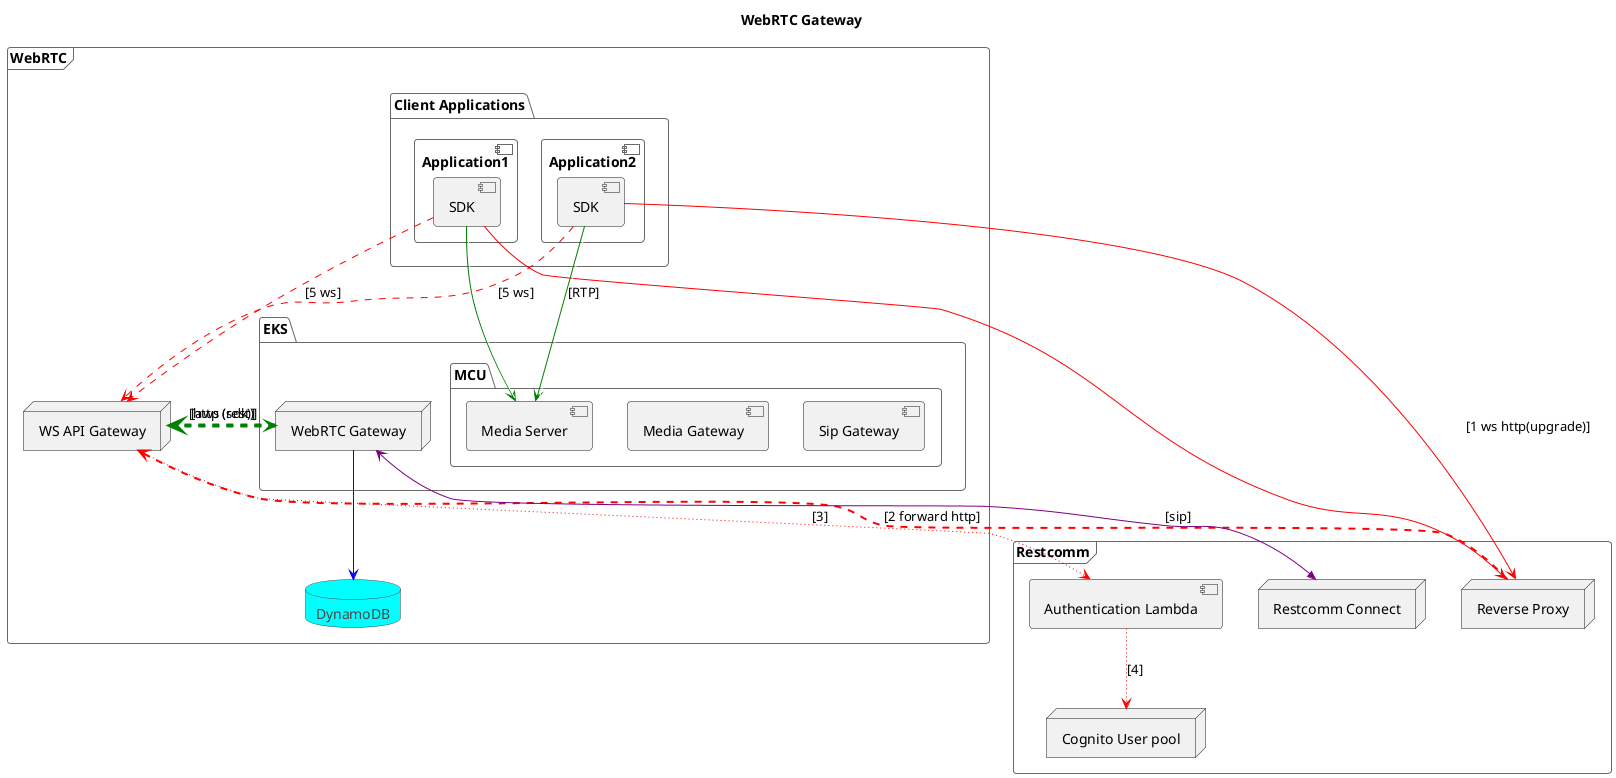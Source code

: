 @startuml
!theme vibrant
title WebRTC Gateway
frame Restcomm {
  node  "Reverse Proxy" as rp
  node  "Restcomm Connect" as rc
  node  "Cognito User pool" as up
  component "Authentication Lambda" as al
}

frame WebRTC {


package  "Client Applications"{
  component Application1 {
    component SDK as sdk1{
    }
  }

  component Application2 {
    component SDK as sdk2{
    }
  }
}
node  "WS API Gateway" as ws
package  "EKS"{
  node  "WebRTC Gateway" as gw

  package  "MCU"{
    component "Sip Gateway"
    component "Media Gateway"
    component "Media Server" as ms
  }
}

sdk1 -[#red]-> rp
sdk2 -[#red]-> rp     : [1 ws http(upgrade)]
rp -[#red,dashed,thickness=2]-> ws     : [2 forward http]
ws -[#red,dotted]-> al : [3]
al -[#red,dotted]-> up : [4]
sdk1 -[#red,dashed]-> ws : [5 ws]
sdk2 -[#red,dashed]-> ws : [5 ws]
sdk2 -[#green;#yello]-> ms : [RTP]
sdk1 -[#green;#yello]-> ms


ws -[#green,dashed,thickness=2]-> gw   : [http (rest)]
gw -[#green,dashed,thickness=4]-> ws   :[aws (sdk)]
gw <-[#purple]->> rc    : [sip]

database "DynamoDB" as db
gw -[#blue]-> db
}




@enduml
